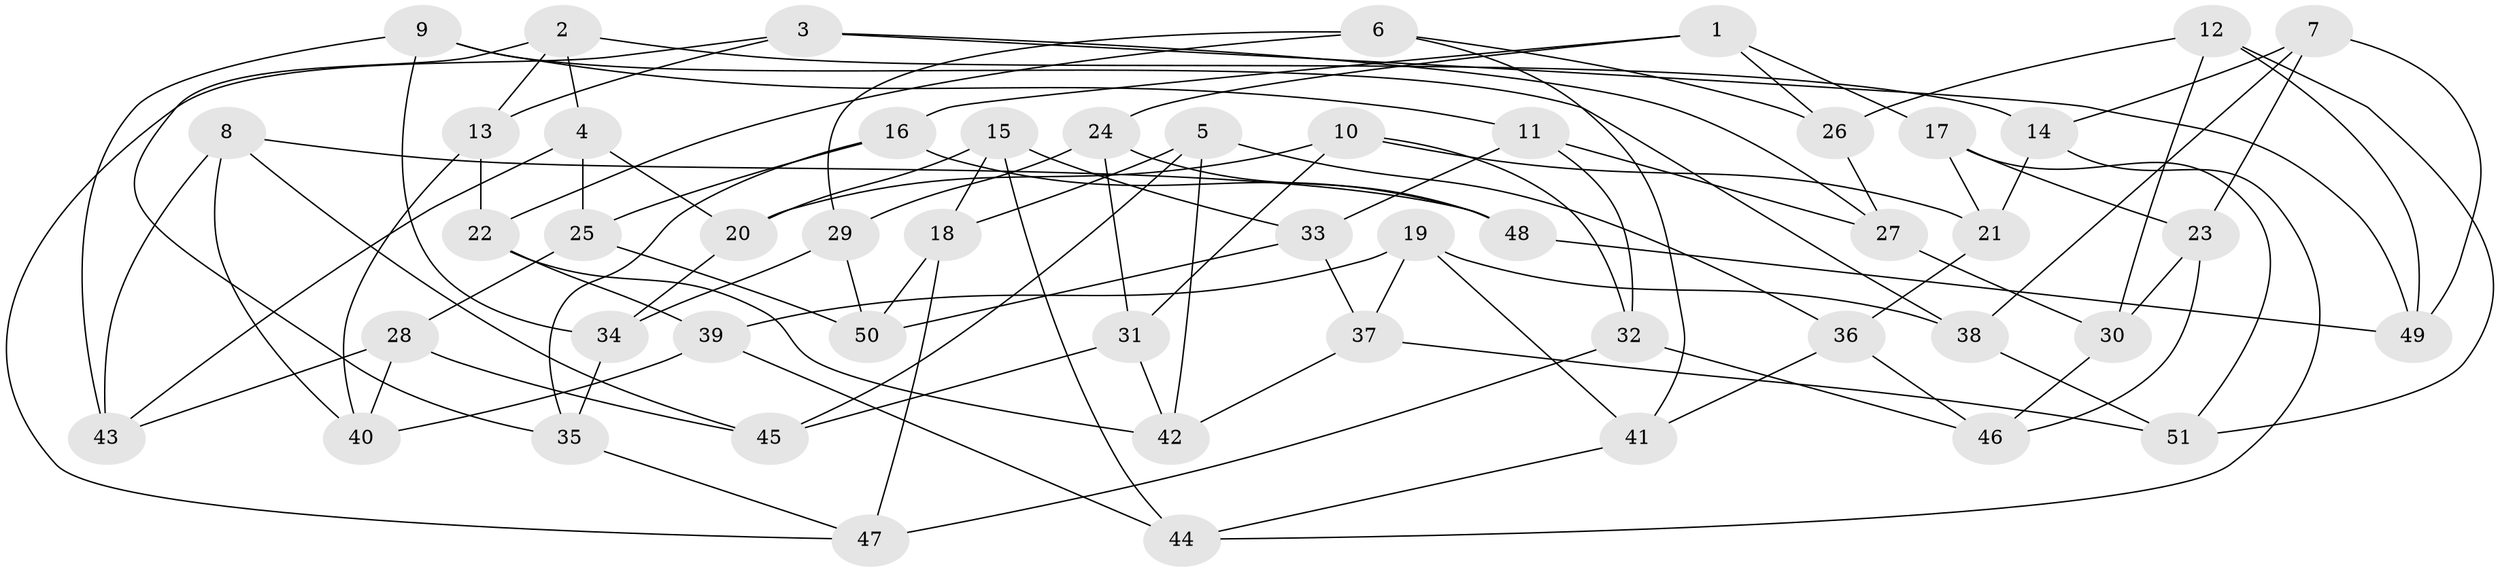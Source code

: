 // coarse degree distribution, {6: 0.42857142857142855, 4: 0.14285714285714285, 7: 0.14285714285714285, 5: 0.23809523809523808, 8: 0.047619047619047616}
// Generated by graph-tools (version 1.1) at 2025/38/03/04/25 23:38:19]
// undirected, 51 vertices, 102 edges
graph export_dot {
  node [color=gray90,style=filled];
  1;
  2;
  3;
  4;
  5;
  6;
  7;
  8;
  9;
  10;
  11;
  12;
  13;
  14;
  15;
  16;
  17;
  18;
  19;
  20;
  21;
  22;
  23;
  24;
  25;
  26;
  27;
  28;
  29;
  30;
  31;
  32;
  33;
  34;
  35;
  36;
  37;
  38;
  39;
  40;
  41;
  42;
  43;
  44;
  45;
  46;
  47;
  48;
  49;
  50;
  51;
  1 -- 16;
  1 -- 17;
  1 -- 26;
  1 -- 24;
  2 -- 13;
  2 -- 4;
  2 -- 35;
  2 -- 14;
  3 -- 27;
  3 -- 13;
  3 -- 47;
  3 -- 49;
  4 -- 20;
  4 -- 43;
  4 -- 25;
  5 -- 18;
  5 -- 42;
  5 -- 45;
  5 -- 36;
  6 -- 22;
  6 -- 29;
  6 -- 41;
  6 -- 26;
  7 -- 49;
  7 -- 23;
  7 -- 14;
  7 -- 38;
  8 -- 48;
  8 -- 40;
  8 -- 43;
  8 -- 45;
  9 -- 11;
  9 -- 34;
  9 -- 43;
  9 -- 38;
  10 -- 31;
  10 -- 20;
  10 -- 32;
  10 -- 21;
  11 -- 27;
  11 -- 33;
  11 -- 32;
  12 -- 30;
  12 -- 51;
  12 -- 26;
  12 -- 49;
  13 -- 40;
  13 -- 22;
  14 -- 44;
  14 -- 21;
  15 -- 44;
  15 -- 18;
  15 -- 33;
  15 -- 20;
  16 -- 25;
  16 -- 48;
  16 -- 35;
  17 -- 21;
  17 -- 23;
  17 -- 51;
  18 -- 50;
  18 -- 47;
  19 -- 38;
  19 -- 41;
  19 -- 37;
  19 -- 39;
  20 -- 34;
  21 -- 36;
  22 -- 39;
  22 -- 42;
  23 -- 30;
  23 -- 46;
  24 -- 31;
  24 -- 29;
  24 -- 48;
  25 -- 28;
  25 -- 50;
  26 -- 27;
  27 -- 30;
  28 -- 45;
  28 -- 40;
  28 -- 43;
  29 -- 50;
  29 -- 34;
  30 -- 46;
  31 -- 42;
  31 -- 45;
  32 -- 46;
  32 -- 47;
  33 -- 50;
  33 -- 37;
  34 -- 35;
  35 -- 47;
  36 -- 41;
  36 -- 46;
  37 -- 51;
  37 -- 42;
  38 -- 51;
  39 -- 44;
  39 -- 40;
  41 -- 44;
  48 -- 49;
}
